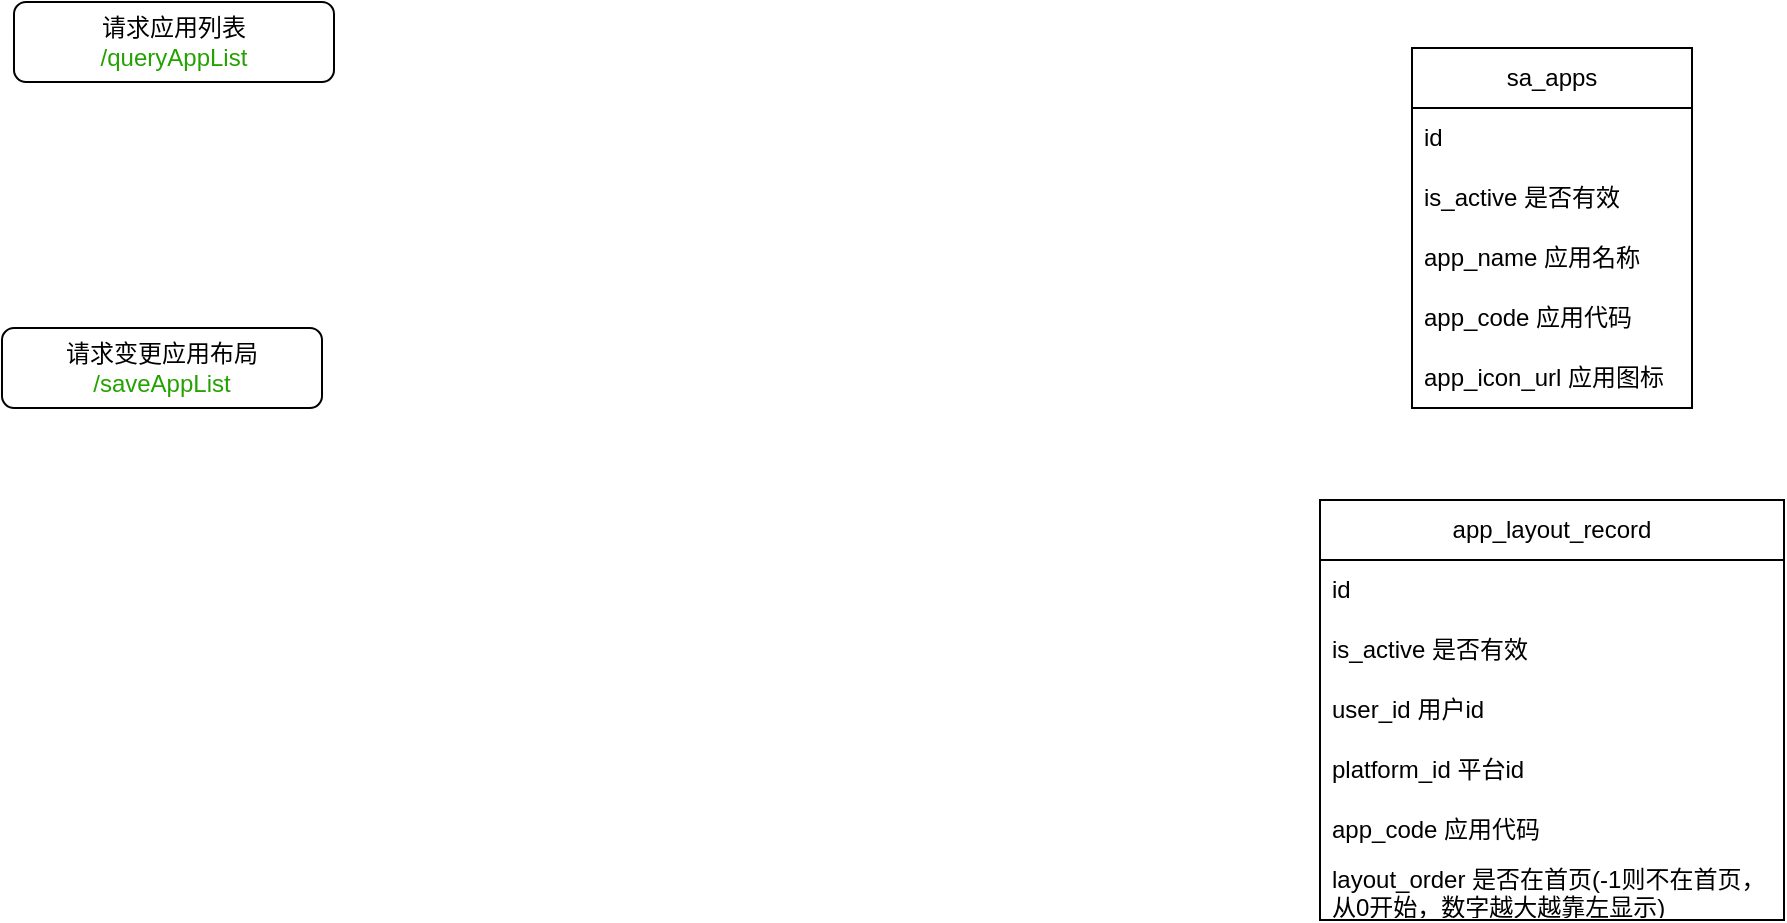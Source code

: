 <mxfile version="25.0.3">
  <diagram name="第 1 页" id="VNYmwE0eXBzpgUYJNBPt">
    <mxGraphModel dx="1259" dy="749" grid="0" gridSize="10" guides="1" tooltips="1" connect="1" arrows="1" fold="1" page="0" pageScale="1" pageWidth="827" pageHeight="1169" math="0" shadow="0">
      <root>
        <mxCell id="0" />
        <mxCell id="1" parent="0" />
        <mxCell id="dO-Hujqm5VPbt1ioeclt-1" value="请求应用列表&lt;div&gt;&lt;font color=&quot;#24a201&quot;&gt;/queryAppList&lt;/font&gt;&lt;/div&gt;" style="rounded=1;whiteSpace=wrap;html=1;" vertex="1" parent="1">
          <mxGeometry x="36" y="227" width="160" height="40" as="geometry" />
        </mxCell>
        <mxCell id="dO-Hujqm5VPbt1ioeclt-2" value="请求变更应用布局&lt;div&gt;&lt;font color=&quot;#24a201&quot;&gt;/saveAppList&lt;/font&gt;&lt;/div&gt;" style="rounded=1;whiteSpace=wrap;html=1;" vertex="1" parent="1">
          <mxGeometry x="30" y="390" width="160" height="40" as="geometry" />
        </mxCell>
        <mxCell id="dO-Hujqm5VPbt1ioeclt-4" value="sa_apps" style="swimlane;fontStyle=0;childLayout=stackLayout;horizontal=1;startSize=30;horizontalStack=0;resizeParent=1;resizeParentMax=0;resizeLast=0;collapsible=1;marginBottom=0;whiteSpace=wrap;html=1;" vertex="1" parent="1">
          <mxGeometry x="735" y="250" width="140" height="180" as="geometry" />
        </mxCell>
        <mxCell id="dO-Hujqm5VPbt1ioeclt-5" value="id" style="text;strokeColor=none;fillColor=none;align=left;verticalAlign=middle;spacingLeft=4;spacingRight=4;overflow=hidden;points=[[0,0.5],[1,0.5]];portConstraint=eastwest;rotatable=0;whiteSpace=wrap;html=1;" vertex="1" parent="dO-Hujqm5VPbt1ioeclt-4">
          <mxGeometry y="30" width="140" height="30" as="geometry" />
        </mxCell>
        <mxCell id="dO-Hujqm5VPbt1ioeclt-6" value="is_active 是否有效" style="text;strokeColor=none;fillColor=none;align=left;verticalAlign=middle;spacingLeft=4;spacingRight=4;overflow=hidden;points=[[0,0.5],[1,0.5]];portConstraint=eastwest;rotatable=0;whiteSpace=wrap;html=1;" vertex="1" parent="dO-Hujqm5VPbt1ioeclt-4">
          <mxGeometry y="60" width="140" height="30" as="geometry" />
        </mxCell>
        <mxCell id="dO-Hujqm5VPbt1ioeclt-7" value="app_name 应用名称" style="text;strokeColor=none;fillColor=none;align=left;verticalAlign=middle;spacingLeft=4;spacingRight=4;overflow=hidden;points=[[0,0.5],[1,0.5]];portConstraint=eastwest;rotatable=0;whiteSpace=wrap;html=1;" vertex="1" parent="dO-Hujqm5VPbt1ioeclt-4">
          <mxGeometry y="90" width="140" height="30" as="geometry" />
        </mxCell>
        <mxCell id="dO-Hujqm5VPbt1ioeclt-9" value="app_code 应用代码" style="text;strokeColor=none;fillColor=none;align=left;verticalAlign=middle;spacingLeft=4;spacingRight=4;overflow=hidden;points=[[0,0.5],[1,0.5]];portConstraint=eastwest;rotatable=0;whiteSpace=wrap;html=1;" vertex="1" parent="dO-Hujqm5VPbt1ioeclt-4">
          <mxGeometry y="120" width="140" height="30" as="geometry" />
        </mxCell>
        <mxCell id="dO-Hujqm5VPbt1ioeclt-8" value="app_icon_url 应用图标" style="text;strokeColor=none;fillColor=none;align=left;verticalAlign=middle;spacingLeft=4;spacingRight=4;overflow=hidden;points=[[0,0.5],[1,0.5]];portConstraint=eastwest;rotatable=0;whiteSpace=wrap;html=1;" vertex="1" parent="dO-Hujqm5VPbt1ioeclt-4">
          <mxGeometry y="150" width="140" height="30" as="geometry" />
        </mxCell>
        <mxCell id="dO-Hujqm5VPbt1ioeclt-10" value="app_layout_record" style="swimlane;fontStyle=0;childLayout=stackLayout;horizontal=1;startSize=30;horizontalStack=0;resizeParent=1;resizeParentMax=0;resizeLast=0;collapsible=1;marginBottom=0;whiteSpace=wrap;html=1;" vertex="1" parent="1">
          <mxGeometry x="689" y="476" width="232" height="210" as="geometry" />
        </mxCell>
        <mxCell id="dO-Hujqm5VPbt1ioeclt-11" value="id" style="text;strokeColor=none;fillColor=none;align=left;verticalAlign=middle;spacingLeft=4;spacingRight=4;overflow=hidden;points=[[0,0.5],[1,0.5]];portConstraint=eastwest;rotatable=0;whiteSpace=wrap;html=1;" vertex="1" parent="dO-Hujqm5VPbt1ioeclt-10">
          <mxGeometry y="30" width="232" height="30" as="geometry" />
        </mxCell>
        <mxCell id="dO-Hujqm5VPbt1ioeclt-12" value="is_active 是否有效" style="text;strokeColor=none;fillColor=none;align=left;verticalAlign=middle;spacingLeft=4;spacingRight=4;overflow=hidden;points=[[0,0.5],[1,0.5]];portConstraint=eastwest;rotatable=0;whiteSpace=wrap;html=1;" vertex="1" parent="dO-Hujqm5VPbt1ioeclt-10">
          <mxGeometry y="60" width="232" height="30" as="geometry" />
        </mxCell>
        <mxCell id="dO-Hujqm5VPbt1ioeclt-16" value="user_id 用户id" style="text;strokeColor=none;fillColor=none;align=left;verticalAlign=middle;spacingLeft=4;spacingRight=4;overflow=hidden;points=[[0,0.5],[1,0.5]];portConstraint=eastwest;rotatable=0;whiteSpace=wrap;html=1;" vertex="1" parent="dO-Hujqm5VPbt1ioeclt-10">
          <mxGeometry y="90" width="232" height="30" as="geometry" />
        </mxCell>
        <mxCell id="dO-Hujqm5VPbt1ioeclt-17" value="platform_id 平台id" style="text;strokeColor=none;fillColor=none;align=left;verticalAlign=middle;spacingLeft=4;spacingRight=4;overflow=hidden;points=[[0,0.5],[1,0.5]];portConstraint=eastwest;rotatable=0;whiteSpace=wrap;html=1;" vertex="1" parent="dO-Hujqm5VPbt1ioeclt-10">
          <mxGeometry y="120" width="232" height="30" as="geometry" />
        </mxCell>
        <mxCell id="dO-Hujqm5VPbt1ioeclt-13" value="app_code 应用代码" style="text;strokeColor=none;fillColor=none;align=left;verticalAlign=middle;spacingLeft=4;spacingRight=4;overflow=hidden;points=[[0,0.5],[1,0.5]];portConstraint=eastwest;rotatable=0;whiteSpace=wrap;html=1;" vertex="1" parent="dO-Hujqm5VPbt1ioeclt-10">
          <mxGeometry y="150" width="232" height="30" as="geometry" />
        </mxCell>
        <mxCell id="dO-Hujqm5VPbt1ioeclt-14" value="layout_order 是否在首页(-1则不在首页，从0开始，数字越大越靠左显示)" style="text;strokeColor=none;fillColor=none;align=left;verticalAlign=middle;spacingLeft=4;spacingRight=4;overflow=hidden;points=[[0,0.5],[1,0.5]];portConstraint=eastwest;rotatable=0;whiteSpace=wrap;html=1;" vertex="1" parent="dO-Hujqm5VPbt1ioeclt-10">
          <mxGeometry y="180" width="232" height="30" as="geometry" />
        </mxCell>
      </root>
    </mxGraphModel>
  </diagram>
</mxfile>
